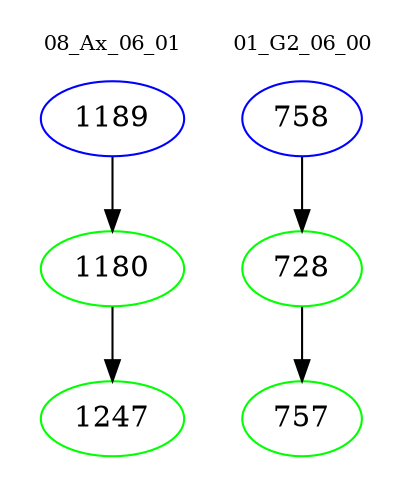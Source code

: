 digraph{
subgraph cluster_0 {
color = white
label = "08_Ax_06_01";
fontsize=10;
T0_1189 [label="1189", color="blue"]
T0_1189 -> T0_1180 [color="black"]
T0_1180 [label="1180", color="green"]
T0_1180 -> T0_1247 [color="black"]
T0_1247 [label="1247", color="green"]
}
subgraph cluster_1 {
color = white
label = "01_G2_06_00";
fontsize=10;
T1_758 [label="758", color="blue"]
T1_758 -> T1_728 [color="black"]
T1_728 [label="728", color="green"]
T1_728 -> T1_757 [color="black"]
T1_757 [label="757", color="green"]
}
}
